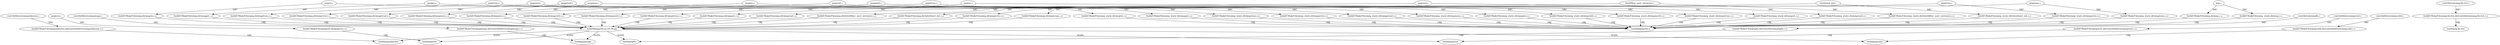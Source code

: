 digraph G{
"pngpread.c"->"build/CMakeFiles/png.dir/pngpread.c.o"[label="SRC"]
"pngread.c"->"build/CMakeFiles/png_static.dir/pngread.c.o"[label="SRC"]
"pngwtran.c"->"build/CMakeFiles/png.dir/pngwtran.c.o"[label="SRC"]
"build/CMakeFiles/png.dir/intel/filter_sse2_intrinsics.c.o"->"build/libpng16d.so.16.38.git"[label="OBJ"]
"build/CMakeFiles/png_static.dir/pngrutil.c.o"->"build/libpng16d.a"[label="OBJ"]
"build/CMakeFiles/pngimage.dir/contrib/libtests/pngimage.c.o"->"build/pngimage"[label="OBJ"]
"build/CMakeFiles/png.dir/png.c.o"->"build/libpng16d.so.16.38.git"[label="OBJ"]
"build/CMakeFiles/png.dir/pngtrans.c.o"->"build/libpng16d.so.16.38.git"[label="OBJ"]
"build/CMakeFiles/png.dir/intel/intel_init.c.o"->"build/libpng16d.so.16.38.git"[label="OBJ"]
"build/CMakeFiles/png_static.dir/intel/intel_init.c.o"->"build/libpng16d.a"[label="OBJ"]
"build/CMakeFiles/png.dir/pngset.c.o"->"build/libpng16d.so.16.38.git"[label="OBJ"]
"pngget.c"->"build/CMakeFiles/png_static.dir/pngget.c.o"[label="SRC"]
"pngrtran.c"->"build/CMakeFiles/png_static.dir/pngrtran.c.o"[label="SRC"]
"build/CMakeFiles/png.dir/pngget.c.o"->"build/libpng16d.so.16.38.git"[label="OBJ"]
"build/CMakeFiles/png.dir/pngerror.c.o"->"build/libpng16d.so.16.38.git"[label="OBJ"]
"build/CMakeFiles/png_static.dir/pngrtran.c.o"->"build/libpng16d.a"[label="OBJ"]
"build/CMakeFiles/png.dir/pngwrite.c.o"->"build/libpng16d.so.16.38.git"[label="OBJ"]
"pngget.c"->"build/CMakeFiles/png.dir/pngget.c.o"[label="SRC"]
"pngset.c"->"build/CMakeFiles/png_static.dir/pngset.c.o"[label="SRC"]
"contrib/libtests/pngstest.c"->"build/CMakeFiles/pngstest.dir/contrib/libtests/pngstest.c.o"[label="SRC"]
"build/CMakeFiles/pngstest.dir/contrib/libtests/pngstest.c.o"->"build/pngstest"[label="OBJ"]
"contrib/libtests/pngimage.c"->"build/CMakeFiles/pngimage.dir/contrib/libtests/pngimage.c.o"[label="SRC"]
"build/CMakeFiles/png_static.dir/pngwtran.c.o"->"build/libpng16d.a"[label="OBJ"]
"build/CMakeFiles/png_static.dir/pngerror.c.o"->"build/libpng16d.a"[label="OBJ"]
"pngrutil.c"->"build/CMakeFiles/png.dir/pngrutil.c.o"[label="SRC"]
"build/CMakeFiles/png-fix-itxt.dir/contrib/tools/png-fix-itxt.c.o"->"build/png-fix-itxt"[label="OBJ"]
"build/CMakeFiles/png_static.dir/pngtrans.c.o"->"build/libpng16d.a"[label="OBJ"]
"pngwrite.c"->"build/CMakeFiles/png_static.dir/pngwrite.c.o"[label="SRC"]
"pngread.c"->"build/CMakeFiles/png.dir/pngread.c.o"[label="SRC"]
"build/CMakeFiles/png.dir/pngrtran.c.o"->"build/libpng16d.so.16.38.git"[label="OBJ"]
"build/CMakeFiles/png.dir/pngpread.c.o"->"build/libpng16d.so.16.38.git"[label="OBJ"]
"build/CMakeFiles/png.dir/pngwutil.c.o"->"build/libpng16d.so.16.38.git"[label="OBJ"]
"build/CMakeFiles/png_static.dir/pngwrite.c.o"->"build/libpng16d.a"[label="OBJ"]
"pngerror.c"->"build/CMakeFiles/png.dir/pngerror.c.o"[label="SRC"]
"build/CMakeFiles/png_static.dir/pngwutil.c.o"->"build/libpng16d.a"[label="OBJ"]
"pngwutil.c"->"build/CMakeFiles/png.dir/pngwutil.c.o"[label="SRC"]
"build/libpng16d.so.16.38.git"->"build/pngvalid"[label="SO/DL"]
"build/CMakeFiles/png.dir/pngrio.c.o"->"build/libpng16d.so.16.38.git"[label="OBJ"]
"build/CMakeFiles/png.dir/pngwtran.c.o"->"build/libpng16d.so.16.38.git"[label="OBJ"]
"build/libpng16d.so.16.38.git"->"build/pngstest"[label="SO/DL"]
"build/CMakeFiles/png_static.dir/pngset.c.o"->"build/libpng16d.a"[label="OBJ"]
"pngmem.c"->"build/CMakeFiles/png.dir/pngmem.c.o"[label="SRC"]
"build/CMakeFiles/png.dir/pngrutil.c.o"->"build/libpng16d.so.16.38.git"[label="OBJ"]
"pngwio.c"->"build/CMakeFiles/png_static.dir/pngwio.c.o"[label="SRC"]
"contrib/libtests/pngvalid.c"->"build/CMakeFiles/pngvalid.dir/contrib/libtests/pngvalid.c.o"[label="SRC"]
"contrib/tools/png-fix-itxt.c"->"build/CMakeFiles/png-fix-itxt.dir/contrib/tools/png-fix-itxt.c.o"[label="SRC"]
"pngrio.c"->"build/CMakeFiles/png_static.dir/pngrio.c.o"[label="SRC"]
"contrib/tools/pngfix.c"->"build/CMakeFiles/pngfix.dir/contrib/tools/pngfix.c.o"[label="SRC"]
"intel/filter_sse2_intrinsics.c"->"build/CMakeFiles/png_static.dir/intel/filter_sse2_intrinsics.c.o"[label="SRC"]
"pngwrite.c"->"build/CMakeFiles/png.dir/pngwrite.c.o"[label="SRC"]
"intel/intel_init.c"->"build/CMakeFiles/png.dir/intel/intel_init.c.o"[label="SRC"]
"pngerror.c"->"build/CMakeFiles/png_static.dir/pngerror.c.o"[label="SRC"]
"build/CMakeFiles/png_static.dir/pngmem.c.o"->"build/libpng16d.a"[label="OBJ"]
"pngwio.c"->"build/CMakeFiles/png.dir/pngwio.c.o"[label="SRC"]
"pngmem.c"->"build/CMakeFiles/png_static.dir/pngmem.c.o"[label="SRC"]
"pngrtran.c"->"build/CMakeFiles/png.dir/pngrtran.c.o"[label="SRC"]
"pngtrans.c"->"build/CMakeFiles/png_static.dir/pngtrans.c.o"[label="SRC"]
"intel/filter_sse2_intrinsics.c"->"build/CMakeFiles/png.dir/intel/filter_sse2_intrinsics.c.o"[label="SRC"]
"build/CMakeFiles/pngvalid.dir/contrib/libtests/pngvalid.c.o"->"build/pngvalid"[label="OBJ"]
"contrib/libtests/pngunknown.c"->"build/CMakeFiles/pngunknown.dir/contrib/libtests/pngunknown.c.o"[label="SRC"]
"build/CMakeFiles/png_static.dir/pngrio.c.o"->"build/libpng16d.a"[label="OBJ"]
"pngrio.c"->"build/CMakeFiles/png.dir/pngrio.c.o"[label="SRC"]
"pngtrans.c"->"build/CMakeFiles/png.dir/pngtrans.c.o"[label="SRC"]
"pngpread.c"->"build/CMakeFiles/png_static.dir/pngpread.c.o"[label="SRC"]
"pngrutil.c"->"build/CMakeFiles/png_static.dir/pngrutil.c.o"[label="SRC"]
"build/libpng16d.so.16.38.git"->"build/pngunknown"[label="SO/DL"]
"pngwutil.c"->"build/CMakeFiles/png_static.dir/pngwutil.c.o"[label="SRC"]
"pngtest.c"->"build/CMakeFiles/pngtest.dir/pngtest.c.o"[label="SRC"]
"build/CMakeFiles/png_static.dir/pngget.c.o"->"build/libpng16d.a"[label="OBJ"]
"build/CMakeFiles/png_static.dir/pngwio.c.o"->"build/libpng16d.a"[label="OBJ"]
"intel/intel_init.c"->"build/CMakeFiles/png_static.dir/intel/intel_init.c.o"[label="SRC"]
"build/libpng16d.so.16.38.git"->"build/pngimage"[label="SO/DL"]
"build/CMakeFiles/pngtest.dir/pngtest.c.o"->"build/pngtest"[label="OBJ"]
"build/CMakeFiles/png.dir/pngwio.c.o"->"build/libpng16d.so.16.38.git"[label="OBJ"]
"png.c"->"build/CMakeFiles/png.dir/png.c.o"[label="SRC"]
"pngset.c"->"build/CMakeFiles/png.dir/pngset.c.o"[label="SRC"]
"build/CMakeFiles/pngunknown.dir/contrib/libtests/pngunknown.c.o"->"build/pngunknown"[label="OBJ"]
"build/CMakeFiles/png_static.dir/intel/filter_sse2_intrinsics.c.o"->"build/libpng16d.a"[label="OBJ"]
"build/CMakeFiles/png.dir/pngmem.c.o"->"build/libpng16d.so.16.38.git"[label="OBJ"]
"png.c"->"build/CMakeFiles/png_static.dir/png.c.o"[label="SRC"]
"build/libpng16d.so.16.38.git"->"build/pngtest"[label="SO/DL"]
"build/CMakeFiles/pngfix.dir/contrib/tools/pngfix.c.o"->"build/pngfix"[label="OBJ"]
"build/libpng16d.so.16.38.git"->"build/pngfix"[label="SO/DL"]
"build/CMakeFiles/png_static.dir/png.c.o"->"build/libpng16d.a"[label="OBJ"]
"build/CMakeFiles/png_static.dir/pngpread.c.o"->"build/libpng16d.a"[label="OBJ"]
"pngwtran.c"->"build/CMakeFiles/png_static.dir/pngwtran.c.o"[label="SRC"]
"build/CMakeFiles/png.dir/pngread.c.o"->"build/libpng16d.so.16.38.git"[label="OBJ"]
"build/CMakeFiles/png_static.dir/pngread.c.o"->"build/libpng16d.a"[label="OBJ"]
}
